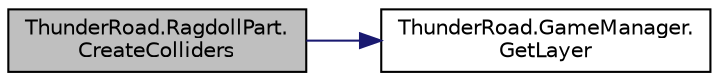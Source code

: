 digraph "ThunderRoad.RagdollPart.CreateColliders"
{
 // LATEX_PDF_SIZE
  edge [fontname="Helvetica",fontsize="10",labelfontname="Helvetica",labelfontsize="10"];
  node [fontname="Helvetica",fontsize="10",shape=record];
  rankdir="LR";
  Node1 [label="ThunderRoad.RagdollPart.\lCreateColliders",height=0.2,width=0.4,color="black", fillcolor="grey75", style="filled", fontcolor="black",tooltip="Creates the colliders."];
  Node1 -> Node2 [color="midnightblue",fontsize="10",style="solid",fontname="Helvetica"];
  Node2 [label="ThunderRoad.GameManager.\lGetLayer",height=0.2,width=0.4,color="black", fillcolor="white", style="filled",URL="$class_thunder_road_1_1_game_manager.html#a4b7e3521ff92f30374062207b6e30352",tooltip="Gets the layer."];
}
